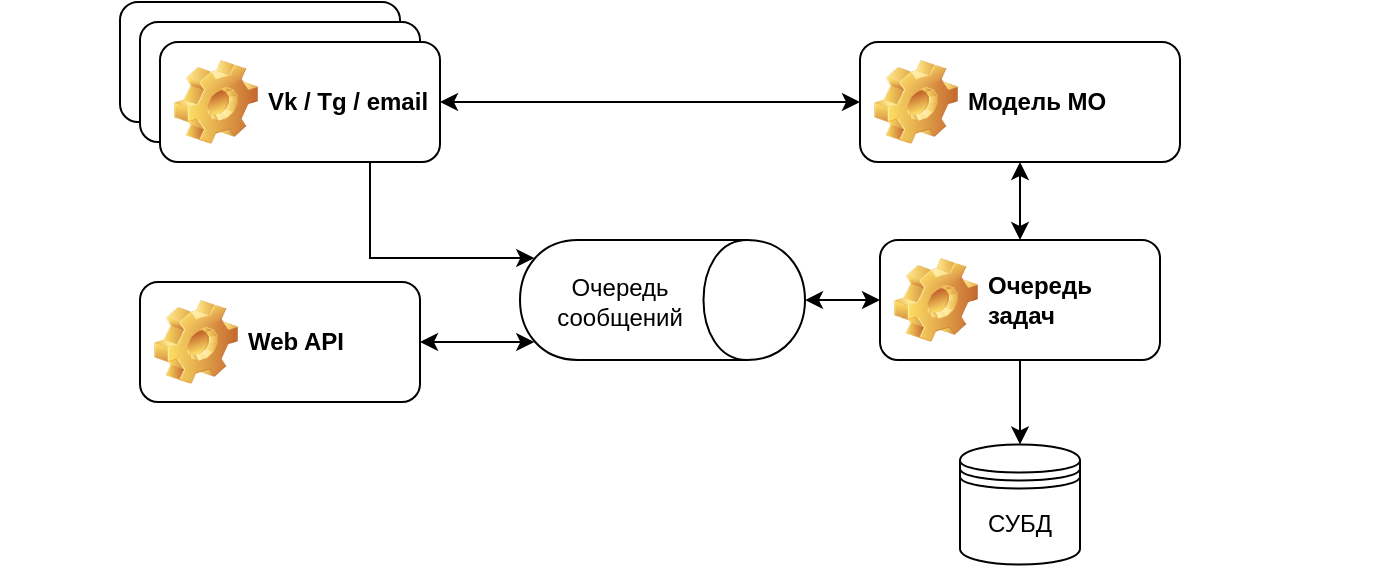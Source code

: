 <mxfile version="13.1.6" type="device"><diagram name="Page-1" id="5f0bae14-7c28-e335-631c-24af17079c00"><mxGraphModel dx="1027" dy="566" grid="1" gridSize="10" guides="1" tooltips="1" connect="1" arrows="1" fold="1" page="1" pageScale="1" pageWidth="1100" pageHeight="850" background="#ffffff" math="0" shadow="0"><root><mxCell id="0"/><mxCell id="1" parent="0"/><mxCell id="uha31gJWKHFUA2PXi_Qu-1" value="СУБД" style="shape=datastore;whiteSpace=wrap;html=1;" parent="1" vertex="1"><mxGeometry x="680" y="301.25" width="60" height="60" as="geometry"/></mxCell><mxCell id="uha31gJWKHFUA2PXi_Qu-4" value="Модель МО" style="label;whiteSpace=wrap;html=1;image=img/clipart/Gear_128x128.png" parent="1" vertex="1"><mxGeometry x="630" y="100" width="160" height="60" as="geometry"/></mxCell><mxCell id="uha31gJWKHFUA2PXi_Qu-8" value="" style="rounded=1;whiteSpace=wrap;html=1;" parent="1" vertex="1"><mxGeometry x="260" y="80" width="140" height="60" as="geometry"/></mxCell><mxCell id="uha31gJWKHFUA2PXi_Qu-10" value="" style="rounded=1;whiteSpace=wrap;html=1;" parent="1" vertex="1"><mxGeometry x="270" y="90" width="140" height="60" as="geometry"/></mxCell><mxCell id="uha31gJWKHFUA2PXi_Qu-18" style="edgeStyle=orthogonalEdgeStyle;rounded=0;orthogonalLoop=1;jettySize=auto;html=1;entryX=0;entryY=0.5;entryDx=0;entryDy=0;startArrow=classic;startFill=1;" parent="1" source="uha31gJWKHFUA2PXi_Qu-7" target="uha31gJWKHFUA2PXi_Qu-4" edge="1"><mxGeometry relative="1" as="geometry"/></mxCell><mxCell id="uha31gJWKHFUA2PXi_Qu-24" style="edgeStyle=orthogonalEdgeStyle;rounded=0;orthogonalLoop=1;jettySize=auto;html=1;exitX=0.75;exitY=1;exitDx=0;exitDy=0;entryX=0.15;entryY=0.95;entryDx=0;entryDy=0;entryPerimeter=0;" parent="1" source="uha31gJWKHFUA2PXi_Qu-7" target="uha31gJWKHFUA2PXi_Qu-12" edge="1"><mxGeometry relative="1" as="geometry"><Array as="points"><mxPoint x="385" y="208"/></Array></mxGeometry></mxCell><mxCell id="uha31gJWKHFUA2PXi_Qu-7" value="Vk / Tg / email" style="label;whiteSpace=wrap;html=1;image=img/clipart/Gear_128x128.png" parent="1" vertex="1"><mxGeometry x="280" y="100" width="140" height="60" as="geometry"/></mxCell><mxCell id="uha31gJWKHFUA2PXi_Qu-17" style="edgeStyle=orthogonalEdgeStyle;rounded=0;orthogonalLoop=1;jettySize=auto;html=1;entryX=0.85;entryY=0.95;entryDx=0;entryDy=0;entryPerimeter=0;startArrow=classic;startFill=1;" parent="1" source="uha31gJWKHFUA2PXi_Qu-11" target="uha31gJWKHFUA2PXi_Qu-12" edge="1"><mxGeometry relative="1" as="geometry"/></mxCell><mxCell id="uha31gJWKHFUA2PXi_Qu-11" value="Web API" style="label;whiteSpace=wrap;html=1;image=img/clipart/Gear_128x128.png" parent="1" vertex="1"><mxGeometry x="270" y="220" width="140" height="60" as="geometry"/></mxCell><mxCell id="uha31gJWKHFUA2PXi_Qu-19" style="edgeStyle=orthogonalEdgeStyle;rounded=0;orthogonalLoop=1;jettySize=auto;html=1;entryX=0;entryY=0.5;entryDx=0;entryDy=0;startArrow=classic;startFill=1;" parent="1" source="uha31gJWKHFUA2PXi_Qu-12" target="uha31gJWKHFUA2PXi_Qu-16" edge="1"><mxGeometry relative="1" as="geometry"/></mxCell><mxCell id="uha31gJWKHFUA2PXi_Qu-12" value="" style="shape=cylinder;whiteSpace=wrap;html=1;boundedLbl=1;backgroundOutline=1;rotation=90;" parent="1" vertex="1"><mxGeometry x="501.25" y="157.75" width="60" height="142.5" as="geometry"/></mxCell><mxCell id="uha31gJWKHFUA2PXi_Qu-14" value="Очередь сообщений" style="text;html=1;strokeColor=none;fillColor=none;align=center;verticalAlign=middle;whiteSpace=wrap;rounded=0;" parent="1" vertex="1"><mxGeometry x="490" y="220" width="40" height="20" as="geometry"/></mxCell><mxCell id="uha31gJWKHFUA2PXi_Qu-20" style="edgeStyle=orthogonalEdgeStyle;rounded=0;orthogonalLoop=1;jettySize=auto;html=1;entryX=0.5;entryY=1;entryDx=0;entryDy=0;startArrow=classic;startFill=1;" parent="1" source="uha31gJWKHFUA2PXi_Qu-16" target="uha31gJWKHFUA2PXi_Qu-4" edge="1"><mxGeometry relative="1" as="geometry"/></mxCell><mxCell id="uha31gJWKHFUA2PXi_Qu-21" style="edgeStyle=orthogonalEdgeStyle;rounded=0;orthogonalLoop=1;jettySize=auto;html=1;entryX=0.5;entryY=0;entryDx=0;entryDy=0;" parent="1" source="uha31gJWKHFUA2PXi_Qu-16" target="uha31gJWKHFUA2PXi_Qu-1" edge="1"><mxGeometry relative="1" as="geometry"/></mxCell><mxCell id="uha31gJWKHFUA2PXi_Qu-16" value="Очередь задач" style="label;whiteSpace=wrap;html=1;image=img/clipart/Gear_128x128.png" parent="1" vertex="1"><mxGeometry x="640" y="199" width="140" height="60" as="geometry"/></mxCell><mxCell id="uha31gJWKHFUA2PXi_Qu-27" value="" style="shape=image;imageAspect=0;aspect=fixed;verticalLabelPosition=bottom;verticalAlign=top;image=https://haidarrifki.com/wp-content/uploads/2018/11/rabbit-logo-300x86.jpg;" parent="1" vertex="1"><mxGeometry x="461.48" y="261.25" width="139.53" height="40" as="geometry"/></mxCell><mxCell id="uha31gJWKHFUA2PXi_Qu-28" value="" style="shape=image;imageAspect=0;aspect=fixed;verticalLabelPosition=bottom;verticalAlign=top;image=https://humancoders-formations.s3.amazonaws.com/uploads/course/logo/3/thumb_formation-django.png;" parent="1" vertex="1"><mxGeometry x="204.38" y="229.38" width="41.25" height="41.25" as="geometry"/></mxCell><mxCell id="uha31gJWKHFUA2PXi_Qu-29" value="" style="shape=image;imageAspect=0;aspect=fixed;verticalLabelPosition=bottom;verticalAlign=top;image=https://mmazurek.dev/wp-content/uploads/2019/02/integration_logo_celery_new.png;" parent="1" vertex="1"><mxGeometry x="790" y="201.25" width="98.57" height="60" as="geometry"/></mxCell><mxCell id="uha31gJWKHFUA2PXi_Qu-30" value="" style="shape=image;imageAspect=0;aspect=fixed;verticalLabelPosition=bottom;verticalAlign=top;image=https://si-dev.com/storage/images/skills/8SHkhlWwWMJJYljqJG1TUfm2roDa6wrzynd4OU68.png;" parent="1" vertex="1"><mxGeometry x="750" y="301.25" width="60" height="60" as="geometry"/></mxCell><mxCell id="uha31gJWKHFUA2PXi_Qu-31" value="" style="shape=image;verticalLabelPosition=bottom;labelBackgroundColor=#ffffff;verticalAlign=top;aspect=fixed;imageAspect=0;image=https://upload.wikimedia.org/wikipedia/commons/thumb/c/c3/Python-logo-notext.svg/120px-Python-logo-notext.svg.png;" parent="1" vertex="1"><mxGeometry x="200" y="107.75" width="50" height="50" as="geometry"/></mxCell><mxCell id="uha31gJWKHFUA2PXi_Qu-32" value="" style="shape=image;verticalLabelPosition=bottom;labelBackgroundColor=#ffffff;verticalAlign=top;aspect=fixed;imageAspect=0;image=https://s3.amazonaws.com/codecademy-content/programs/machine-learning/why-ml/scikit-learn.png;" parent="1" vertex="1"><mxGeometry x="802.35" y="110" width="73.87" height="40" as="geometry"/></mxCell></root></mxGraphModel></diagram></mxfile>
